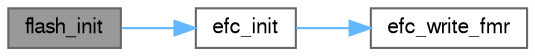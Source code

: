 digraph "flash_init"
{
 // LATEX_PDF_SIZE
  bgcolor="transparent";
  edge [fontname=FreeSans,fontsize=10,labelfontname=FreeSans,labelfontsize=10];
  node [fontname=FreeSans,fontsize=10,shape=box,height=0.2,width=0.4];
  rankdir="LR";
  Node1 [label="flash_init",height=0.2,width=0.4,color="gray40", fillcolor="grey60", style="filled", fontcolor="black",tooltip="Initialize the flash service."];
  Node1 -> Node2 [color="steelblue1",style="solid"];
  Node2 [label="efc_init",height=0.2,width=0.4,color="grey40", fillcolor="white", style="filled",URL="$group__sam__drivers__efc__group.html#ga4388e032f274942c2e1c59ad87dd7e6d",tooltip="Initialize the EFC controller."];
  Node2 -> Node3 [color="steelblue1",style="solid"];
  Node3 [label="efc_write_fmr",height=0.2,width=0.4,color="grey40", fillcolor="white", style="filled",URL="$group__sam__drivers__efc__group.html#ga3107655bd6525e135e2d89faa4e45a87",tooltip="Set mode register."];
}
